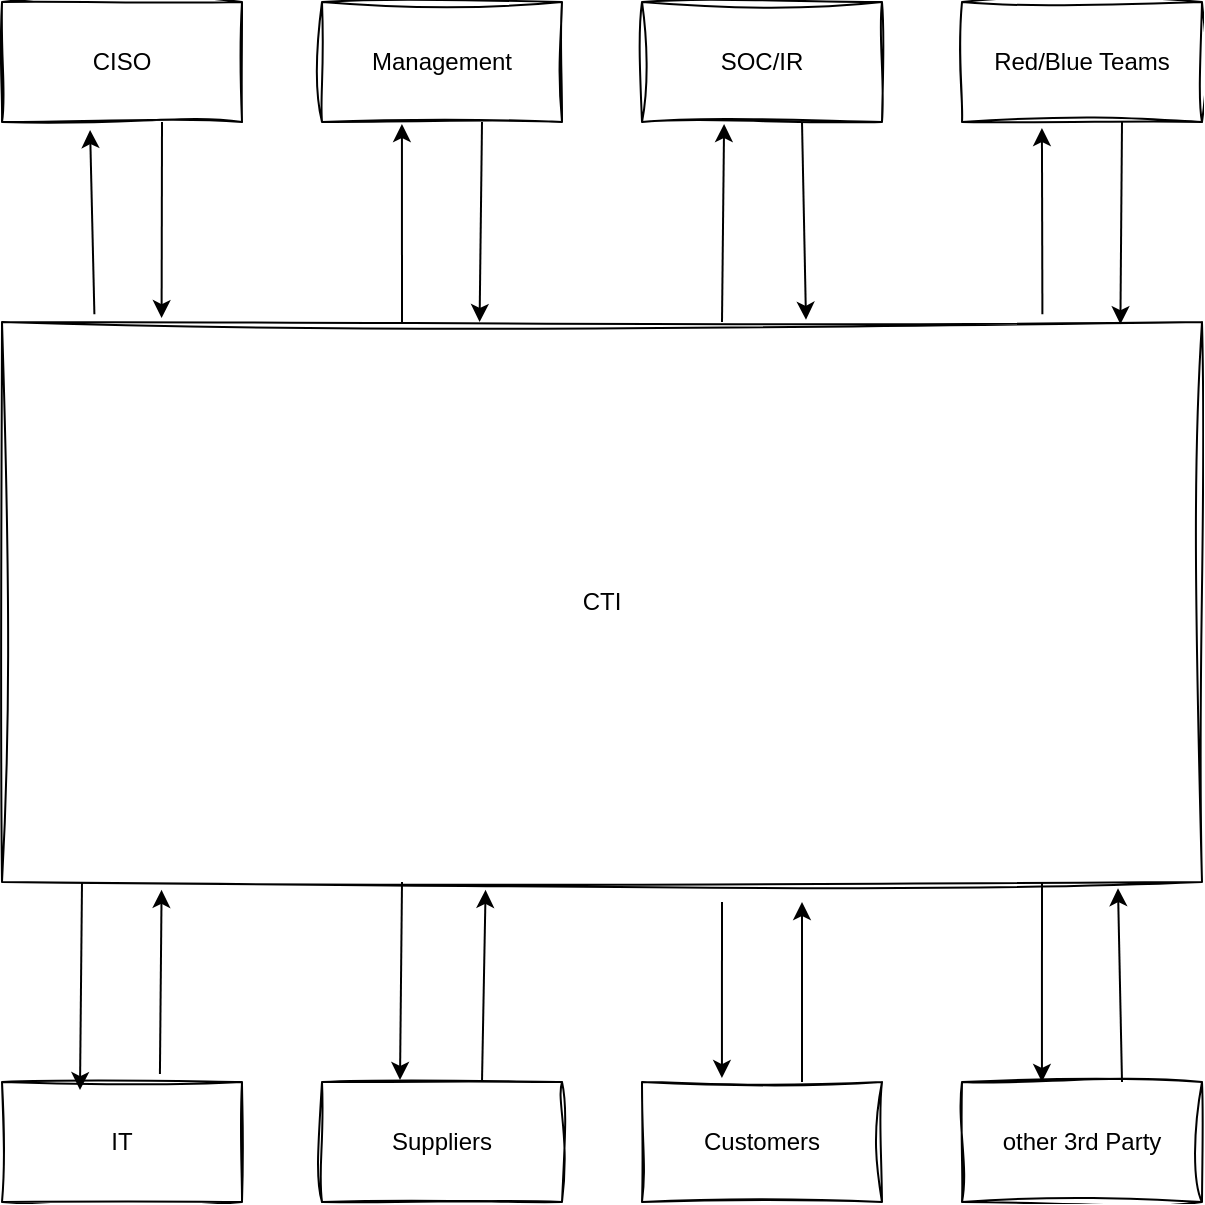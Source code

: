 <mxfile version="26.2.8" pages="2">
  <diagram name="Seite-1" id="kVITCB5a6F30GyyKtj0a">
    <mxGraphModel dx="1001" dy="1049" grid="1" gridSize="10" guides="1" tooltips="1" connect="1" arrows="1" fold="1" page="1" pageScale="1" pageWidth="1169" pageHeight="827" math="0" shadow="0">
      <root>
        <mxCell id="0" />
        <mxCell id="1" parent="0" />
        <mxCell id="-NHGnuAXtOC8TZajXobi-1" value="CTI" style="rounded=0;whiteSpace=wrap;html=1;sketch=1;curveFitting=1;jiggle=2;" vertex="1" parent="1">
          <mxGeometry x="40" y="200" width="600" height="280" as="geometry" />
        </mxCell>
        <mxCell id="-NHGnuAXtOC8TZajXobi-5" value="CISO" style="rounded=0;whiteSpace=wrap;html=1;sketch=1;curveFitting=1;jiggle=2;" vertex="1" parent="1">
          <mxGeometry x="40" y="40" width="120" height="60" as="geometry" />
        </mxCell>
        <mxCell id="-NHGnuAXtOC8TZajXobi-6" value="Management" style="rounded=0;whiteSpace=wrap;html=1;sketch=1;curveFitting=1;jiggle=2;" vertex="1" parent="1">
          <mxGeometry x="200" y="40" width="120" height="60" as="geometry" />
        </mxCell>
        <mxCell id="-NHGnuAXtOC8TZajXobi-7" value="SOC/IR" style="rounded=0;whiteSpace=wrap;html=1;sketch=1;curveFitting=1;jiggle=2;" vertex="1" parent="1">
          <mxGeometry x="360" y="40" width="120" height="60" as="geometry" />
        </mxCell>
        <mxCell id="-NHGnuAXtOC8TZajXobi-8" value="IT" style="rounded=0;whiteSpace=wrap;html=1;sketch=1;curveFitting=1;jiggle=2;" vertex="1" parent="1">
          <mxGeometry x="40" y="580" width="120" height="60" as="geometry" />
        </mxCell>
        <mxCell id="-NHGnuAXtOC8TZajXobi-9" value="Suppliers" style="rounded=0;whiteSpace=wrap;html=1;sketch=1;curveFitting=1;jiggle=2;" vertex="1" parent="1">
          <mxGeometry x="200" y="580" width="120" height="60" as="geometry" />
        </mxCell>
        <mxCell id="-NHGnuAXtOC8TZajXobi-10" value="Customers" style="rounded=0;whiteSpace=wrap;html=1;sketch=1;curveFitting=1;jiggle=2;" vertex="1" parent="1">
          <mxGeometry x="360" y="580" width="120" height="60" as="geometry" />
        </mxCell>
        <mxCell id="634p7y2_NkwxiyakUKsp-1" value="" style="endArrow=classic;html=1;rounded=0;exitX=0.077;exitY=-0.014;exitDx=0;exitDy=0;exitPerimeter=0;entryX=0.367;entryY=1.067;entryDx=0;entryDy=0;entryPerimeter=0;" edge="1" parent="1" source="-NHGnuAXtOC8TZajXobi-1" target="-NHGnuAXtOC8TZajXobi-5">
          <mxGeometry width="50" height="50" relative="1" as="geometry">
            <mxPoint x="190" y="450" as="sourcePoint" />
            <mxPoint x="240" y="400" as="targetPoint" />
          </mxGeometry>
        </mxCell>
        <mxCell id="634p7y2_NkwxiyakUKsp-2" value="" style="endArrow=classic;html=1;rounded=0;entryX=0.333;entryY=1.017;entryDx=0;entryDy=0;entryPerimeter=0;" edge="1" parent="1" target="-NHGnuAXtOC8TZajXobi-6">
          <mxGeometry width="50" height="50" relative="1" as="geometry">
            <mxPoint x="240" y="200" as="sourcePoint" />
            <mxPoint x="290" y="150" as="targetPoint" />
          </mxGeometry>
        </mxCell>
        <mxCell id="634p7y2_NkwxiyakUKsp-3" value="" style="endArrow=classic;html=1;rounded=0;entryX=0.342;entryY=1.017;entryDx=0;entryDy=0;entryPerimeter=0;" edge="1" parent="1" target="-NHGnuAXtOC8TZajXobi-7">
          <mxGeometry width="50" height="50" relative="1" as="geometry">
            <mxPoint x="400" y="200" as="sourcePoint" />
            <mxPoint x="450" y="150" as="targetPoint" />
          </mxGeometry>
        </mxCell>
        <mxCell id="634p7y2_NkwxiyakUKsp-4" value="" style="endArrow=classic;html=1;rounded=0;entryX=0.325;entryY=0.067;entryDx=0;entryDy=0;entryPerimeter=0;" edge="1" parent="1" target="-NHGnuAXtOC8TZajXobi-8">
          <mxGeometry width="50" height="50" relative="1" as="geometry">
            <mxPoint x="80" y="480" as="sourcePoint" />
            <mxPoint x="130" y="430" as="targetPoint" />
          </mxGeometry>
        </mxCell>
        <mxCell id="634p7y2_NkwxiyakUKsp-5" value="" style="endArrow=classic;html=1;rounded=0;entryX=0.325;entryY=-0.017;entryDx=0;entryDy=0;entryPerimeter=0;" edge="1" parent="1" target="-NHGnuAXtOC8TZajXobi-9">
          <mxGeometry width="50" height="50" relative="1" as="geometry">
            <mxPoint x="240" y="480" as="sourcePoint" />
            <mxPoint x="290" y="430" as="targetPoint" />
          </mxGeometry>
        </mxCell>
        <mxCell id="634p7y2_NkwxiyakUKsp-6" value="" style="endArrow=classic;html=1;rounded=0;entryX=0.333;entryY=-0.033;entryDx=0;entryDy=0;entryPerimeter=0;" edge="1" parent="1" target="-NHGnuAXtOC8TZajXobi-10">
          <mxGeometry width="50" height="50" relative="1" as="geometry">
            <mxPoint x="400" y="490" as="sourcePoint" />
            <mxPoint x="450" y="430" as="targetPoint" />
          </mxGeometry>
        </mxCell>
        <mxCell id="634p7y2_NkwxiyakUKsp-11" value="" style="endArrow=classic;html=1;rounded=0;entryX=0.67;entryY=-0.004;entryDx=0;entryDy=0;entryPerimeter=0;" edge="1" parent="1" target="-NHGnuAXtOC8TZajXobi-1">
          <mxGeometry width="50" height="50" relative="1" as="geometry">
            <mxPoint x="440" y="100" as="sourcePoint" />
            <mxPoint x="490" y="50" as="targetPoint" />
          </mxGeometry>
        </mxCell>
        <mxCell id="634p7y2_NkwxiyakUKsp-14" value="Red/Blue Teams" style="rounded=0;whiteSpace=wrap;html=1;sketch=1;curveFitting=1;jiggle=2;" vertex="1" parent="1">
          <mxGeometry x="520" y="40" width="120" height="60" as="geometry" />
        </mxCell>
        <mxCell id="634p7y2_NkwxiyakUKsp-15" value="" style="endArrow=classic;html=1;rounded=0;entryX=0.333;entryY=1.05;entryDx=0;entryDy=0;entryPerimeter=0;exitX=0.867;exitY=-0.014;exitDx=0;exitDy=0;exitPerimeter=0;" edge="1" parent="1" source="-NHGnuAXtOC8TZajXobi-1" target="634p7y2_NkwxiyakUKsp-14">
          <mxGeometry width="50" height="50" relative="1" as="geometry">
            <mxPoint x="270" y="450" as="sourcePoint" />
            <mxPoint x="320" y="400" as="targetPoint" />
          </mxGeometry>
        </mxCell>
        <mxCell id="634p7y2_NkwxiyakUKsp-18" value="" style="endArrow=classic;html=1;rounded=0;entryX=0.932;entryY=0.004;entryDx=0;entryDy=0;entryPerimeter=0;" edge="1" parent="1" target="-NHGnuAXtOC8TZajXobi-1">
          <mxGeometry width="50" height="50" relative="1" as="geometry">
            <mxPoint x="600" y="100" as="sourcePoint" />
            <mxPoint x="650" y="50" as="targetPoint" />
          </mxGeometry>
        </mxCell>
        <mxCell id="634p7y2_NkwxiyakUKsp-19" value="other 3rd Party" style="rounded=0;whiteSpace=wrap;html=1;sketch=1;curveFitting=1;jiggle=2;" vertex="1" parent="1">
          <mxGeometry x="520" y="580" width="120" height="60" as="geometry" />
        </mxCell>
        <mxCell id="634p7y2_NkwxiyakUKsp-20" value="" style="endArrow=classic;html=1;rounded=0;entryX=0.333;entryY=0;entryDx=0;entryDy=0;entryPerimeter=0;" edge="1" parent="1" target="634p7y2_NkwxiyakUKsp-19">
          <mxGeometry width="50" height="50" relative="1" as="geometry">
            <mxPoint x="560" y="480" as="sourcePoint" />
            <mxPoint x="610" y="430" as="targetPoint" />
          </mxGeometry>
        </mxCell>
        <mxCell id="634p7y2_NkwxiyakUKsp-21" value="" style="endArrow=classic;html=1;rounded=0;entryX=0.133;entryY=-0.007;entryDx=0;entryDy=0;entryPerimeter=0;" edge="1" parent="1" target="-NHGnuAXtOC8TZajXobi-1">
          <mxGeometry width="50" height="50" relative="1" as="geometry">
            <mxPoint x="120" y="100" as="sourcePoint" />
            <mxPoint x="170" y="50" as="targetPoint" />
          </mxGeometry>
        </mxCell>
        <mxCell id="634p7y2_NkwxiyakUKsp-22" value="" style="endArrow=classic;html=1;rounded=0;entryX=0.133;entryY=1.014;entryDx=0;entryDy=0;entryPerimeter=0;exitX=0.658;exitY=-0.067;exitDx=0;exitDy=0;exitPerimeter=0;" edge="1" parent="1" source="-NHGnuAXtOC8TZajXobi-8" target="-NHGnuAXtOC8TZajXobi-1">
          <mxGeometry width="50" height="50" relative="1" as="geometry">
            <mxPoint x="110" y="580" as="sourcePoint" />
            <mxPoint x="160" y="530" as="targetPoint" />
          </mxGeometry>
        </mxCell>
        <mxCell id="634p7y2_NkwxiyakUKsp-23" value="" style="endArrow=classic;html=1;rounded=0;entryX=0.403;entryY=1.014;entryDx=0;entryDy=0;entryPerimeter=0;" edge="1" parent="1" target="-NHGnuAXtOC8TZajXobi-1">
          <mxGeometry width="50" height="50" relative="1" as="geometry">
            <mxPoint x="280" y="580" as="sourcePoint" />
            <mxPoint x="330" y="530" as="targetPoint" />
          </mxGeometry>
        </mxCell>
        <mxCell id="634p7y2_NkwxiyakUKsp-24" value="" style="endArrow=classic;html=1;rounded=0;" edge="1" parent="1">
          <mxGeometry width="50" height="50" relative="1" as="geometry">
            <mxPoint x="440" y="580" as="sourcePoint" />
            <mxPoint x="440" y="490" as="targetPoint" />
          </mxGeometry>
        </mxCell>
        <mxCell id="634p7y2_NkwxiyakUKsp-25" value="" style="endArrow=classic;html=1;rounded=0;entryX=0.93;entryY=1.011;entryDx=0;entryDy=0;entryPerimeter=0;" edge="1" parent="1" target="-NHGnuAXtOC8TZajXobi-1">
          <mxGeometry width="50" height="50" relative="1" as="geometry">
            <mxPoint x="600" y="580" as="sourcePoint" />
            <mxPoint x="650" y="530" as="targetPoint" />
          </mxGeometry>
        </mxCell>
        <mxCell id="634p7y2_NkwxiyakUKsp-26" value="" style="endArrow=classic;html=1;rounded=0;entryX=0.398;entryY=0;entryDx=0;entryDy=0;entryPerimeter=0;" edge="1" parent="1" target="-NHGnuAXtOC8TZajXobi-1">
          <mxGeometry width="50" height="50" relative="1" as="geometry">
            <mxPoint x="280" y="100" as="sourcePoint" />
            <mxPoint x="330" y="50" as="targetPoint" />
          </mxGeometry>
        </mxCell>
      </root>
    </mxGraphModel>
  </diagram>
  <diagram id="m0XSU-3eDbwId6RrWmG4" name="Seite-2">
    <mxGraphModel dx="1001" dy="1049" grid="1" gridSize="10" guides="1" tooltips="1" connect="1" arrows="1" fold="1" page="1" pageScale="1" pageWidth="1169" pageHeight="827" math="0" shadow="0">
      <root>
        <mxCell id="0" />
        <mxCell id="1" parent="0" />
        <mxCell id="m0-MMZ8WdvnVfqU1WR5b-1" value="CISO/Management" style="rounded=0;whiteSpace=wrap;html=1;sketch=1;curveFitting=1;jiggle=2;" vertex="1" parent="1">
          <mxGeometry x="350" y="80" width="120" height="60" as="geometry" />
        </mxCell>
        <mxCell id="m0-MMZ8WdvnVfqU1WR5b-2" value="Strategic CTI" style="rounded=0;whiteSpace=wrap;html=1;sketch=1;curveFitting=1;jiggle=2;" vertex="1" parent="1">
          <mxGeometry x="240" y="200" width="120" height="60" as="geometry" />
        </mxCell>
        <mxCell id="m0-MMZ8WdvnVfqU1WR5b-3" value="Risk Reporting" style="rounded=0;whiteSpace=wrap;html=1;sketch=1;curveFitting=1;jiggle=2;" vertex="1" parent="1">
          <mxGeometry x="440" y="200" width="120" height="60" as="geometry" />
        </mxCell>
        <mxCell id="m0-MMZ8WdvnVfqU1WR5b-4" value="Threat Intelligence" style="rounded=0;whiteSpace=wrap;html=1;sketch=1;curveFitting=1;jiggle=2;" vertex="1" parent="1">
          <mxGeometry x="340" y="350" width="120" height="60" as="geometry" />
        </mxCell>
        <mxCell id="m0-MMZ8WdvnVfqU1WR5b-5" value="SOC &amp;amp; Incident Response" style="rounded=0;whiteSpace=wrap;html=1;sketch=1;curveFitting=1;jiggle=2;" vertex="1" parent="1">
          <mxGeometry x="330" y="480" width="120" height="60" as="geometry" />
        </mxCell>
        <mxCell id="m0-MMZ8WdvnVfqU1WR5b-6" value="IT &amp;amp; Security Controls" style="rounded=0;whiteSpace=wrap;html=1;sketch=1;curveFitting=1;jiggle=2;" vertex="1" parent="1">
          <mxGeometry x="360" y="610" width="120" height="60" as="geometry" />
        </mxCell>
      </root>
    </mxGraphModel>
  </diagram>
</mxfile>
